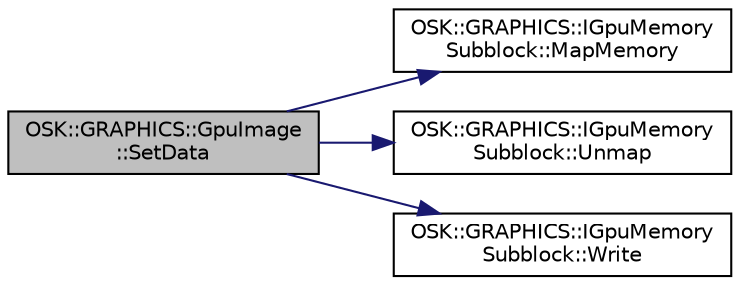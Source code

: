 digraph "OSK::GRAPHICS::GpuImage::SetData"
{
 // LATEX_PDF_SIZE
  edge [fontname="Helvetica",fontsize="10",labelfontname="Helvetica",labelfontsize="10"];
  node [fontname="Helvetica",fontsize="10",shape=record];
  rankdir="LR";
  Node1 [label="OSK::GRAPHICS::GpuImage\l::SetData",height=0.2,width=0.4,color="black", fillcolor="grey75", style="filled", fontcolor="black",tooltip=" "];
  Node1 -> Node2 [color="midnightblue",fontsize="10",style="solid",fontname="Helvetica"];
  Node2 [label="OSK::GRAPHICS::IGpuMemory\lSubblock::MapMemory",height=0.2,width=0.4,color="black", fillcolor="white", style="filled",URL="$class_o_s_k_1_1_g_r_a_p_h_i_c_s_1_1_i_gpu_memory_subblock.html#a29f38899723247f6e8c3e2e910f35e70",tooltip="Mapea toda la memoria del subbloque."];
  Node1 -> Node3 [color="midnightblue",fontsize="10",style="solid",fontname="Helvetica"];
  Node3 [label="OSK::GRAPHICS::IGpuMemory\lSubblock::Unmap",height=0.2,width=0.4,color="black", fillcolor="white", style="filled",URL="$class_o_s_k_1_1_g_r_a_p_h_i_c_s_1_1_i_gpu_memory_subblock.html#a94d195cd88d1376227eae2ee9a69b6de",tooltip="Desmapea el subbloque. Debe llamarse al terminar de escribir."];
  Node1 -> Node4 [color="midnightblue",fontsize="10",style="solid",fontname="Helvetica"];
  Node4 [label="OSK::GRAPHICS::IGpuMemory\lSubblock::Write",height=0.2,width=0.4,color="black", fillcolor="white", style="filled",URL="$class_o_s_k_1_1_g_r_a_p_h_i_c_s_1_1_i_gpu_memory_subblock.html#aa2b51252dea910f22d1bb87f7e9109a3",tooltip="Escribe información en la GPU."];
}

